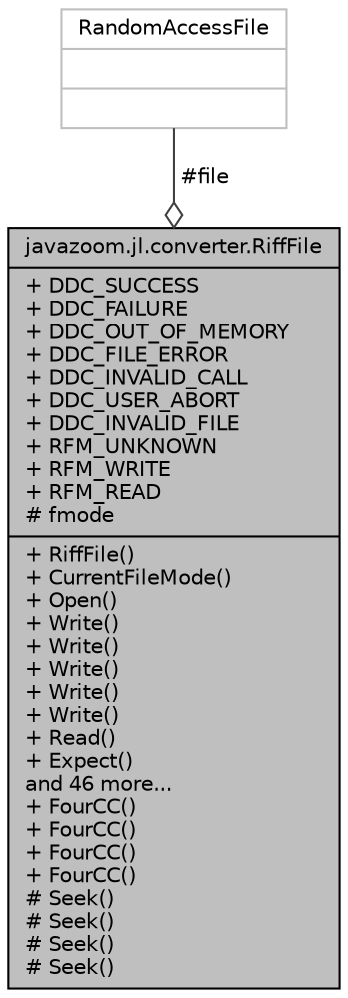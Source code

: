 digraph "javazoom.jl.converter.RiffFile"
{
 // LATEX_PDF_SIZE
  edge [fontname="Helvetica",fontsize="10",labelfontname="Helvetica",labelfontsize="10"];
  node [fontname="Helvetica",fontsize="10",shape=record];
  Node1 [label="{javazoom.jl.converter.RiffFile\n|+ DDC_SUCCESS\l+ DDC_FAILURE\l+ DDC_OUT_OF_MEMORY\l+ DDC_FILE_ERROR\l+ DDC_INVALID_CALL\l+ DDC_USER_ABORT\l+ DDC_INVALID_FILE\l+ RFM_UNKNOWN\l+ RFM_WRITE\l+ RFM_READ\l# fmode\l|+ RiffFile()\l+ CurrentFileMode()\l+ Open()\l+ Write()\l+ Write()\l+ Write()\l+ Write()\l+ Write()\l+ Read()\l+ Expect()\land 46 more...\l+ FourCC()\l+ FourCC()\l+ FourCC()\l+ FourCC()\l# Seek()\l# Seek()\l# Seek()\l# Seek()\l}",height=0.2,width=0.4,color="black", fillcolor="grey75", style="filled", fontcolor="black",tooltip=" "];
  Node2 -> Node1 [color="grey25",fontsize="10",style="solid",label=" #file" ,arrowhead="odiamond",fontname="Helvetica"];
  Node2 [label="{RandomAccessFile\n||}",height=0.2,width=0.4,color="grey75", fillcolor="white", style="filled",tooltip=" "];
}

